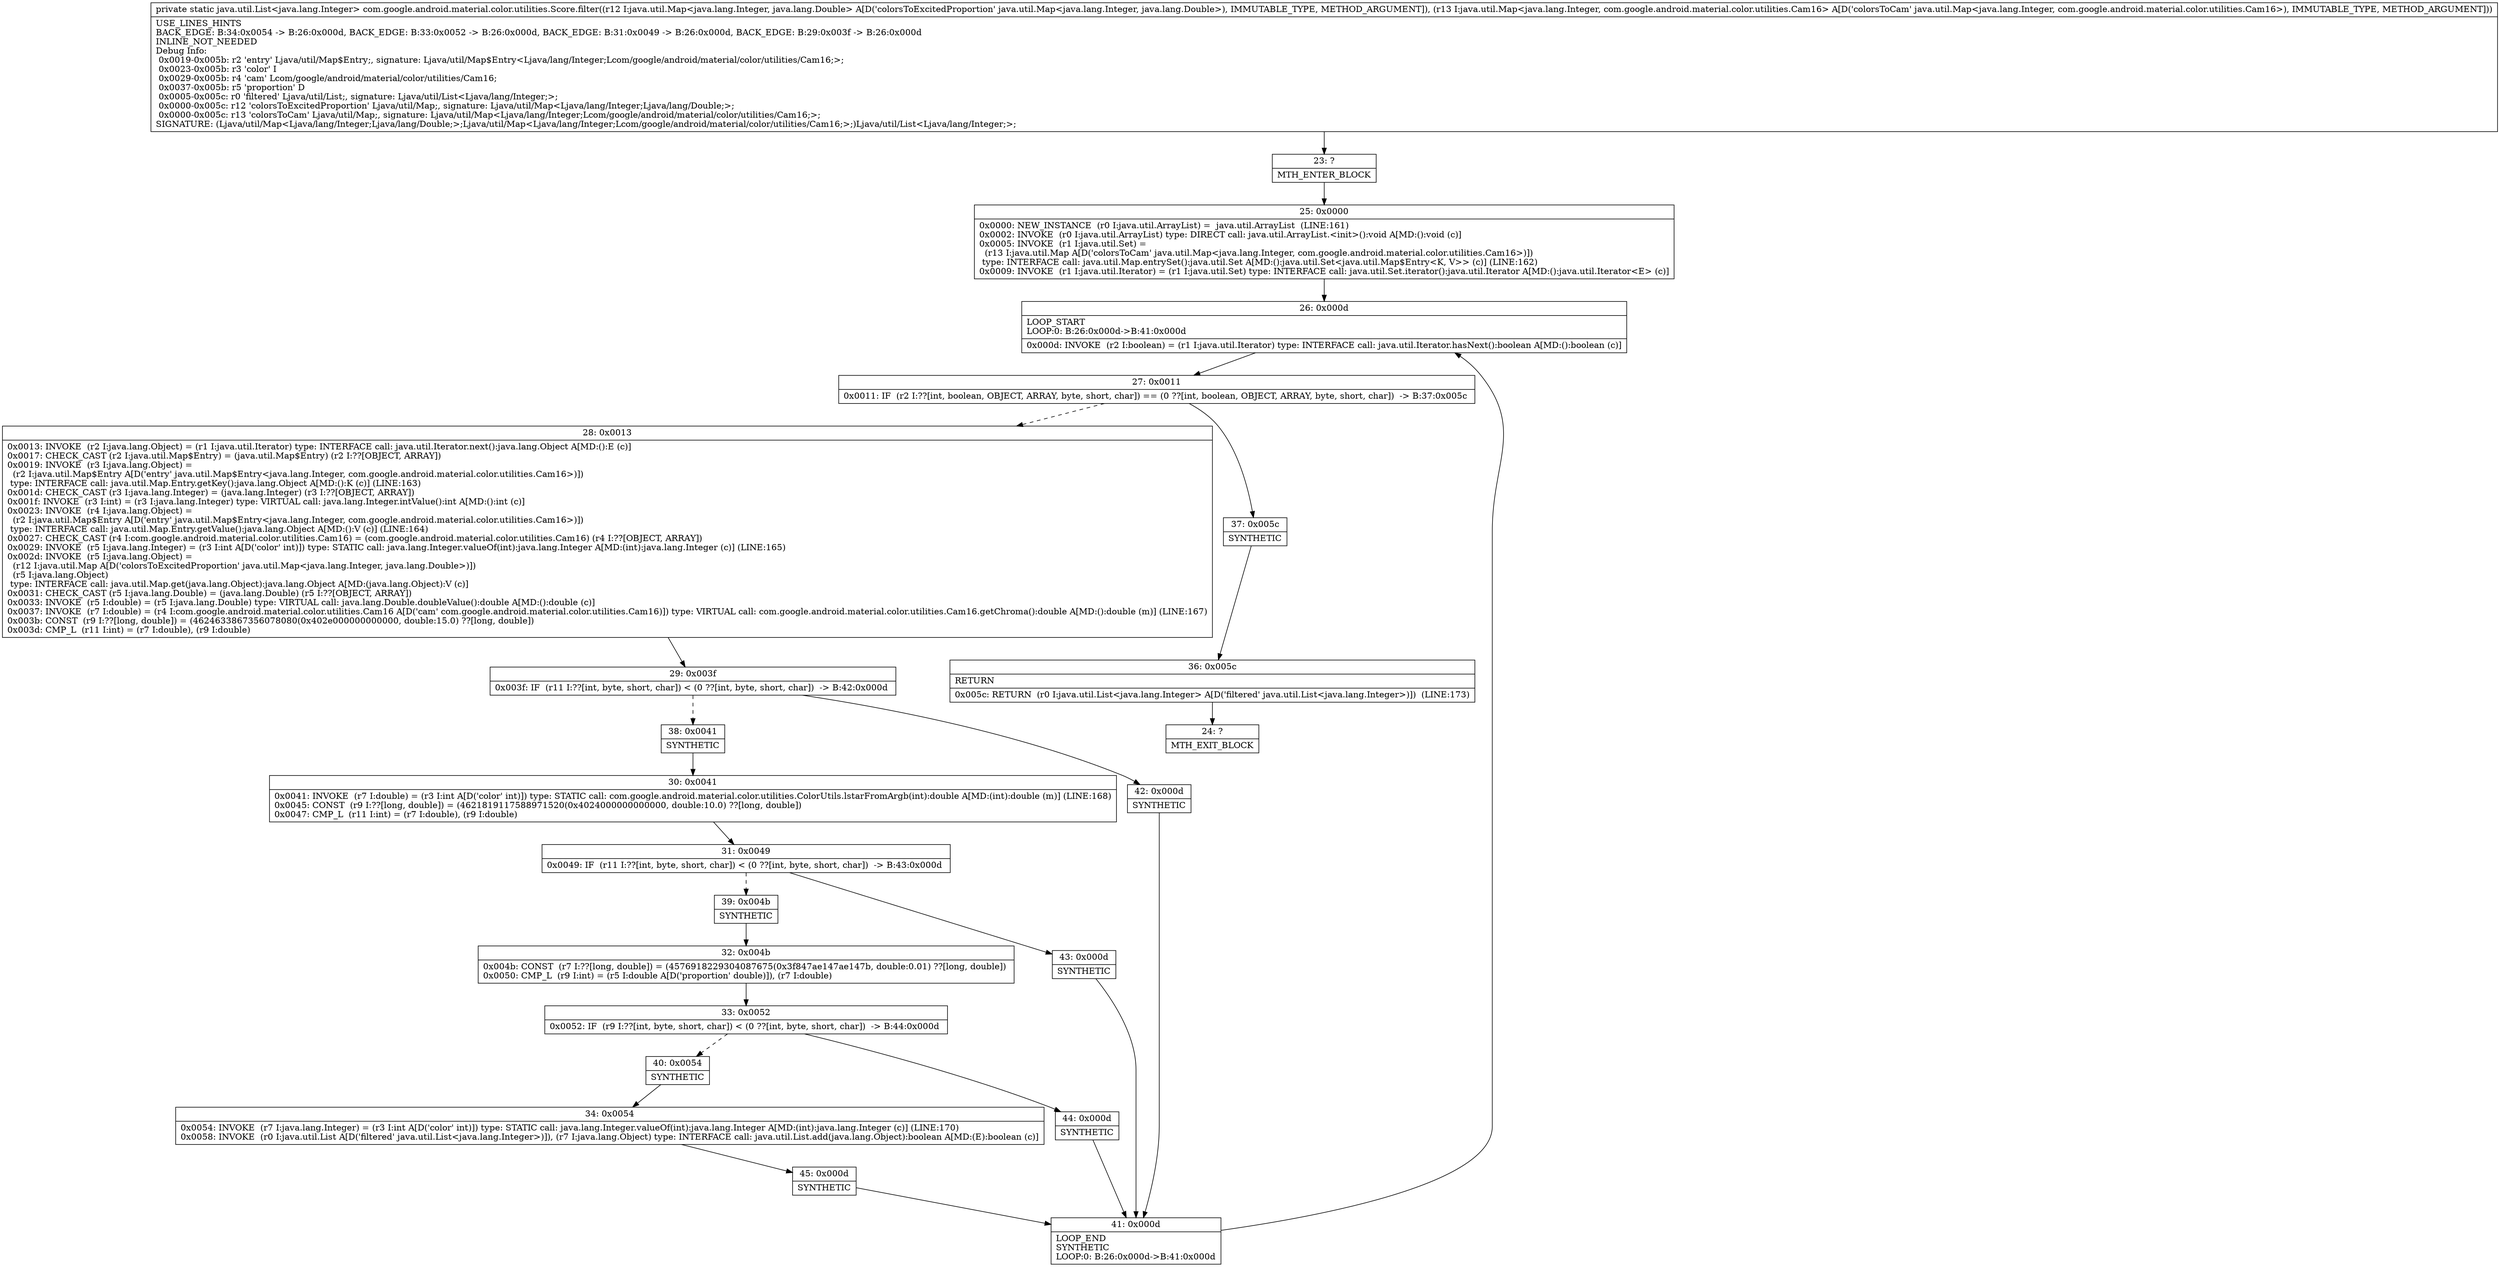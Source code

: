 digraph "CFG forcom.google.android.material.color.utilities.Score.filter(Ljava\/util\/Map;Ljava\/util\/Map;)Ljava\/util\/List;" {
Node_23 [shape=record,label="{23\:\ ?|MTH_ENTER_BLOCK\l}"];
Node_25 [shape=record,label="{25\:\ 0x0000|0x0000: NEW_INSTANCE  (r0 I:java.util.ArrayList) =  java.util.ArrayList  (LINE:161)\l0x0002: INVOKE  (r0 I:java.util.ArrayList) type: DIRECT call: java.util.ArrayList.\<init\>():void A[MD:():void (c)]\l0x0005: INVOKE  (r1 I:java.util.Set) = \l  (r13 I:java.util.Map A[D('colorsToCam' java.util.Map\<java.lang.Integer, com.google.android.material.color.utilities.Cam16\>)])\l type: INTERFACE call: java.util.Map.entrySet():java.util.Set A[MD:():java.util.Set\<java.util.Map$Entry\<K, V\>\> (c)] (LINE:162)\l0x0009: INVOKE  (r1 I:java.util.Iterator) = (r1 I:java.util.Set) type: INTERFACE call: java.util.Set.iterator():java.util.Iterator A[MD:():java.util.Iterator\<E\> (c)]\l}"];
Node_26 [shape=record,label="{26\:\ 0x000d|LOOP_START\lLOOP:0: B:26:0x000d\-\>B:41:0x000d\l|0x000d: INVOKE  (r2 I:boolean) = (r1 I:java.util.Iterator) type: INTERFACE call: java.util.Iterator.hasNext():boolean A[MD:():boolean (c)]\l}"];
Node_27 [shape=record,label="{27\:\ 0x0011|0x0011: IF  (r2 I:??[int, boolean, OBJECT, ARRAY, byte, short, char]) == (0 ??[int, boolean, OBJECT, ARRAY, byte, short, char])  \-\> B:37:0x005c \l}"];
Node_28 [shape=record,label="{28\:\ 0x0013|0x0013: INVOKE  (r2 I:java.lang.Object) = (r1 I:java.util.Iterator) type: INTERFACE call: java.util.Iterator.next():java.lang.Object A[MD:():E (c)]\l0x0017: CHECK_CAST (r2 I:java.util.Map$Entry) = (java.util.Map$Entry) (r2 I:??[OBJECT, ARRAY]) \l0x0019: INVOKE  (r3 I:java.lang.Object) = \l  (r2 I:java.util.Map$Entry A[D('entry' java.util.Map$Entry\<java.lang.Integer, com.google.android.material.color.utilities.Cam16\>)])\l type: INTERFACE call: java.util.Map.Entry.getKey():java.lang.Object A[MD:():K (c)] (LINE:163)\l0x001d: CHECK_CAST (r3 I:java.lang.Integer) = (java.lang.Integer) (r3 I:??[OBJECT, ARRAY]) \l0x001f: INVOKE  (r3 I:int) = (r3 I:java.lang.Integer) type: VIRTUAL call: java.lang.Integer.intValue():int A[MD:():int (c)]\l0x0023: INVOKE  (r4 I:java.lang.Object) = \l  (r2 I:java.util.Map$Entry A[D('entry' java.util.Map$Entry\<java.lang.Integer, com.google.android.material.color.utilities.Cam16\>)])\l type: INTERFACE call: java.util.Map.Entry.getValue():java.lang.Object A[MD:():V (c)] (LINE:164)\l0x0027: CHECK_CAST (r4 I:com.google.android.material.color.utilities.Cam16) = (com.google.android.material.color.utilities.Cam16) (r4 I:??[OBJECT, ARRAY]) \l0x0029: INVOKE  (r5 I:java.lang.Integer) = (r3 I:int A[D('color' int)]) type: STATIC call: java.lang.Integer.valueOf(int):java.lang.Integer A[MD:(int):java.lang.Integer (c)] (LINE:165)\l0x002d: INVOKE  (r5 I:java.lang.Object) = \l  (r12 I:java.util.Map A[D('colorsToExcitedProportion' java.util.Map\<java.lang.Integer, java.lang.Double\>)])\l  (r5 I:java.lang.Object)\l type: INTERFACE call: java.util.Map.get(java.lang.Object):java.lang.Object A[MD:(java.lang.Object):V (c)]\l0x0031: CHECK_CAST (r5 I:java.lang.Double) = (java.lang.Double) (r5 I:??[OBJECT, ARRAY]) \l0x0033: INVOKE  (r5 I:double) = (r5 I:java.lang.Double) type: VIRTUAL call: java.lang.Double.doubleValue():double A[MD:():double (c)]\l0x0037: INVOKE  (r7 I:double) = (r4 I:com.google.android.material.color.utilities.Cam16 A[D('cam' com.google.android.material.color.utilities.Cam16)]) type: VIRTUAL call: com.google.android.material.color.utilities.Cam16.getChroma():double A[MD:():double (m)] (LINE:167)\l0x003b: CONST  (r9 I:??[long, double]) = (4624633867356078080(0x402e000000000000, double:15.0) ??[long, double]) \l0x003d: CMP_L  (r11 I:int) = (r7 I:double), (r9 I:double) \l}"];
Node_29 [shape=record,label="{29\:\ 0x003f|0x003f: IF  (r11 I:??[int, byte, short, char]) \< (0 ??[int, byte, short, char])  \-\> B:42:0x000d \l}"];
Node_38 [shape=record,label="{38\:\ 0x0041|SYNTHETIC\l}"];
Node_30 [shape=record,label="{30\:\ 0x0041|0x0041: INVOKE  (r7 I:double) = (r3 I:int A[D('color' int)]) type: STATIC call: com.google.android.material.color.utilities.ColorUtils.lstarFromArgb(int):double A[MD:(int):double (m)] (LINE:168)\l0x0045: CONST  (r9 I:??[long, double]) = (4621819117588971520(0x4024000000000000, double:10.0) ??[long, double]) \l0x0047: CMP_L  (r11 I:int) = (r7 I:double), (r9 I:double) \l}"];
Node_31 [shape=record,label="{31\:\ 0x0049|0x0049: IF  (r11 I:??[int, byte, short, char]) \< (0 ??[int, byte, short, char])  \-\> B:43:0x000d \l}"];
Node_39 [shape=record,label="{39\:\ 0x004b|SYNTHETIC\l}"];
Node_32 [shape=record,label="{32\:\ 0x004b|0x004b: CONST  (r7 I:??[long, double]) = (4576918229304087675(0x3f847ae147ae147b, double:0.01) ??[long, double]) \l0x0050: CMP_L  (r9 I:int) = (r5 I:double A[D('proportion' double)]), (r7 I:double) \l}"];
Node_33 [shape=record,label="{33\:\ 0x0052|0x0052: IF  (r9 I:??[int, byte, short, char]) \< (0 ??[int, byte, short, char])  \-\> B:44:0x000d \l}"];
Node_40 [shape=record,label="{40\:\ 0x0054|SYNTHETIC\l}"];
Node_34 [shape=record,label="{34\:\ 0x0054|0x0054: INVOKE  (r7 I:java.lang.Integer) = (r3 I:int A[D('color' int)]) type: STATIC call: java.lang.Integer.valueOf(int):java.lang.Integer A[MD:(int):java.lang.Integer (c)] (LINE:170)\l0x0058: INVOKE  (r0 I:java.util.List A[D('filtered' java.util.List\<java.lang.Integer\>)]), (r7 I:java.lang.Object) type: INTERFACE call: java.util.List.add(java.lang.Object):boolean A[MD:(E):boolean (c)]\l}"];
Node_45 [shape=record,label="{45\:\ 0x000d|SYNTHETIC\l}"];
Node_41 [shape=record,label="{41\:\ 0x000d|LOOP_END\lSYNTHETIC\lLOOP:0: B:26:0x000d\-\>B:41:0x000d\l}"];
Node_44 [shape=record,label="{44\:\ 0x000d|SYNTHETIC\l}"];
Node_43 [shape=record,label="{43\:\ 0x000d|SYNTHETIC\l}"];
Node_42 [shape=record,label="{42\:\ 0x000d|SYNTHETIC\l}"];
Node_37 [shape=record,label="{37\:\ 0x005c|SYNTHETIC\l}"];
Node_36 [shape=record,label="{36\:\ 0x005c|RETURN\l|0x005c: RETURN  (r0 I:java.util.List\<java.lang.Integer\> A[D('filtered' java.util.List\<java.lang.Integer\>)])  (LINE:173)\l}"];
Node_24 [shape=record,label="{24\:\ ?|MTH_EXIT_BLOCK\l}"];
MethodNode[shape=record,label="{private static java.util.List\<java.lang.Integer\> com.google.android.material.color.utilities.Score.filter((r12 I:java.util.Map\<java.lang.Integer, java.lang.Double\> A[D('colorsToExcitedProportion' java.util.Map\<java.lang.Integer, java.lang.Double\>), IMMUTABLE_TYPE, METHOD_ARGUMENT]), (r13 I:java.util.Map\<java.lang.Integer, com.google.android.material.color.utilities.Cam16\> A[D('colorsToCam' java.util.Map\<java.lang.Integer, com.google.android.material.color.utilities.Cam16\>), IMMUTABLE_TYPE, METHOD_ARGUMENT]))  | USE_LINES_HINTS\lBACK_EDGE: B:34:0x0054 \-\> B:26:0x000d, BACK_EDGE: B:33:0x0052 \-\> B:26:0x000d, BACK_EDGE: B:31:0x0049 \-\> B:26:0x000d, BACK_EDGE: B:29:0x003f \-\> B:26:0x000d\lINLINE_NOT_NEEDED\lDebug Info:\l  0x0019\-0x005b: r2 'entry' Ljava\/util\/Map$Entry;, signature: Ljava\/util\/Map$Entry\<Ljava\/lang\/Integer;Lcom\/google\/android\/material\/color\/utilities\/Cam16;\>;\l  0x0023\-0x005b: r3 'color' I\l  0x0029\-0x005b: r4 'cam' Lcom\/google\/android\/material\/color\/utilities\/Cam16;\l  0x0037\-0x005b: r5 'proportion' D\l  0x0005\-0x005c: r0 'filtered' Ljava\/util\/List;, signature: Ljava\/util\/List\<Ljava\/lang\/Integer;\>;\l  0x0000\-0x005c: r12 'colorsToExcitedProportion' Ljava\/util\/Map;, signature: Ljava\/util\/Map\<Ljava\/lang\/Integer;Ljava\/lang\/Double;\>;\l  0x0000\-0x005c: r13 'colorsToCam' Ljava\/util\/Map;, signature: Ljava\/util\/Map\<Ljava\/lang\/Integer;Lcom\/google\/android\/material\/color\/utilities\/Cam16;\>;\lSIGNATURE: (Ljava\/util\/Map\<Ljava\/lang\/Integer;Ljava\/lang\/Double;\>;Ljava\/util\/Map\<Ljava\/lang\/Integer;Lcom\/google\/android\/material\/color\/utilities\/Cam16;\>;)Ljava\/util\/List\<Ljava\/lang\/Integer;\>;\l}"];
MethodNode -> Node_23;Node_23 -> Node_25;
Node_25 -> Node_26;
Node_26 -> Node_27;
Node_27 -> Node_28[style=dashed];
Node_27 -> Node_37;
Node_28 -> Node_29;
Node_29 -> Node_38[style=dashed];
Node_29 -> Node_42;
Node_38 -> Node_30;
Node_30 -> Node_31;
Node_31 -> Node_39[style=dashed];
Node_31 -> Node_43;
Node_39 -> Node_32;
Node_32 -> Node_33;
Node_33 -> Node_40[style=dashed];
Node_33 -> Node_44;
Node_40 -> Node_34;
Node_34 -> Node_45;
Node_45 -> Node_41;
Node_41 -> Node_26;
Node_44 -> Node_41;
Node_43 -> Node_41;
Node_42 -> Node_41;
Node_37 -> Node_36;
Node_36 -> Node_24;
}

